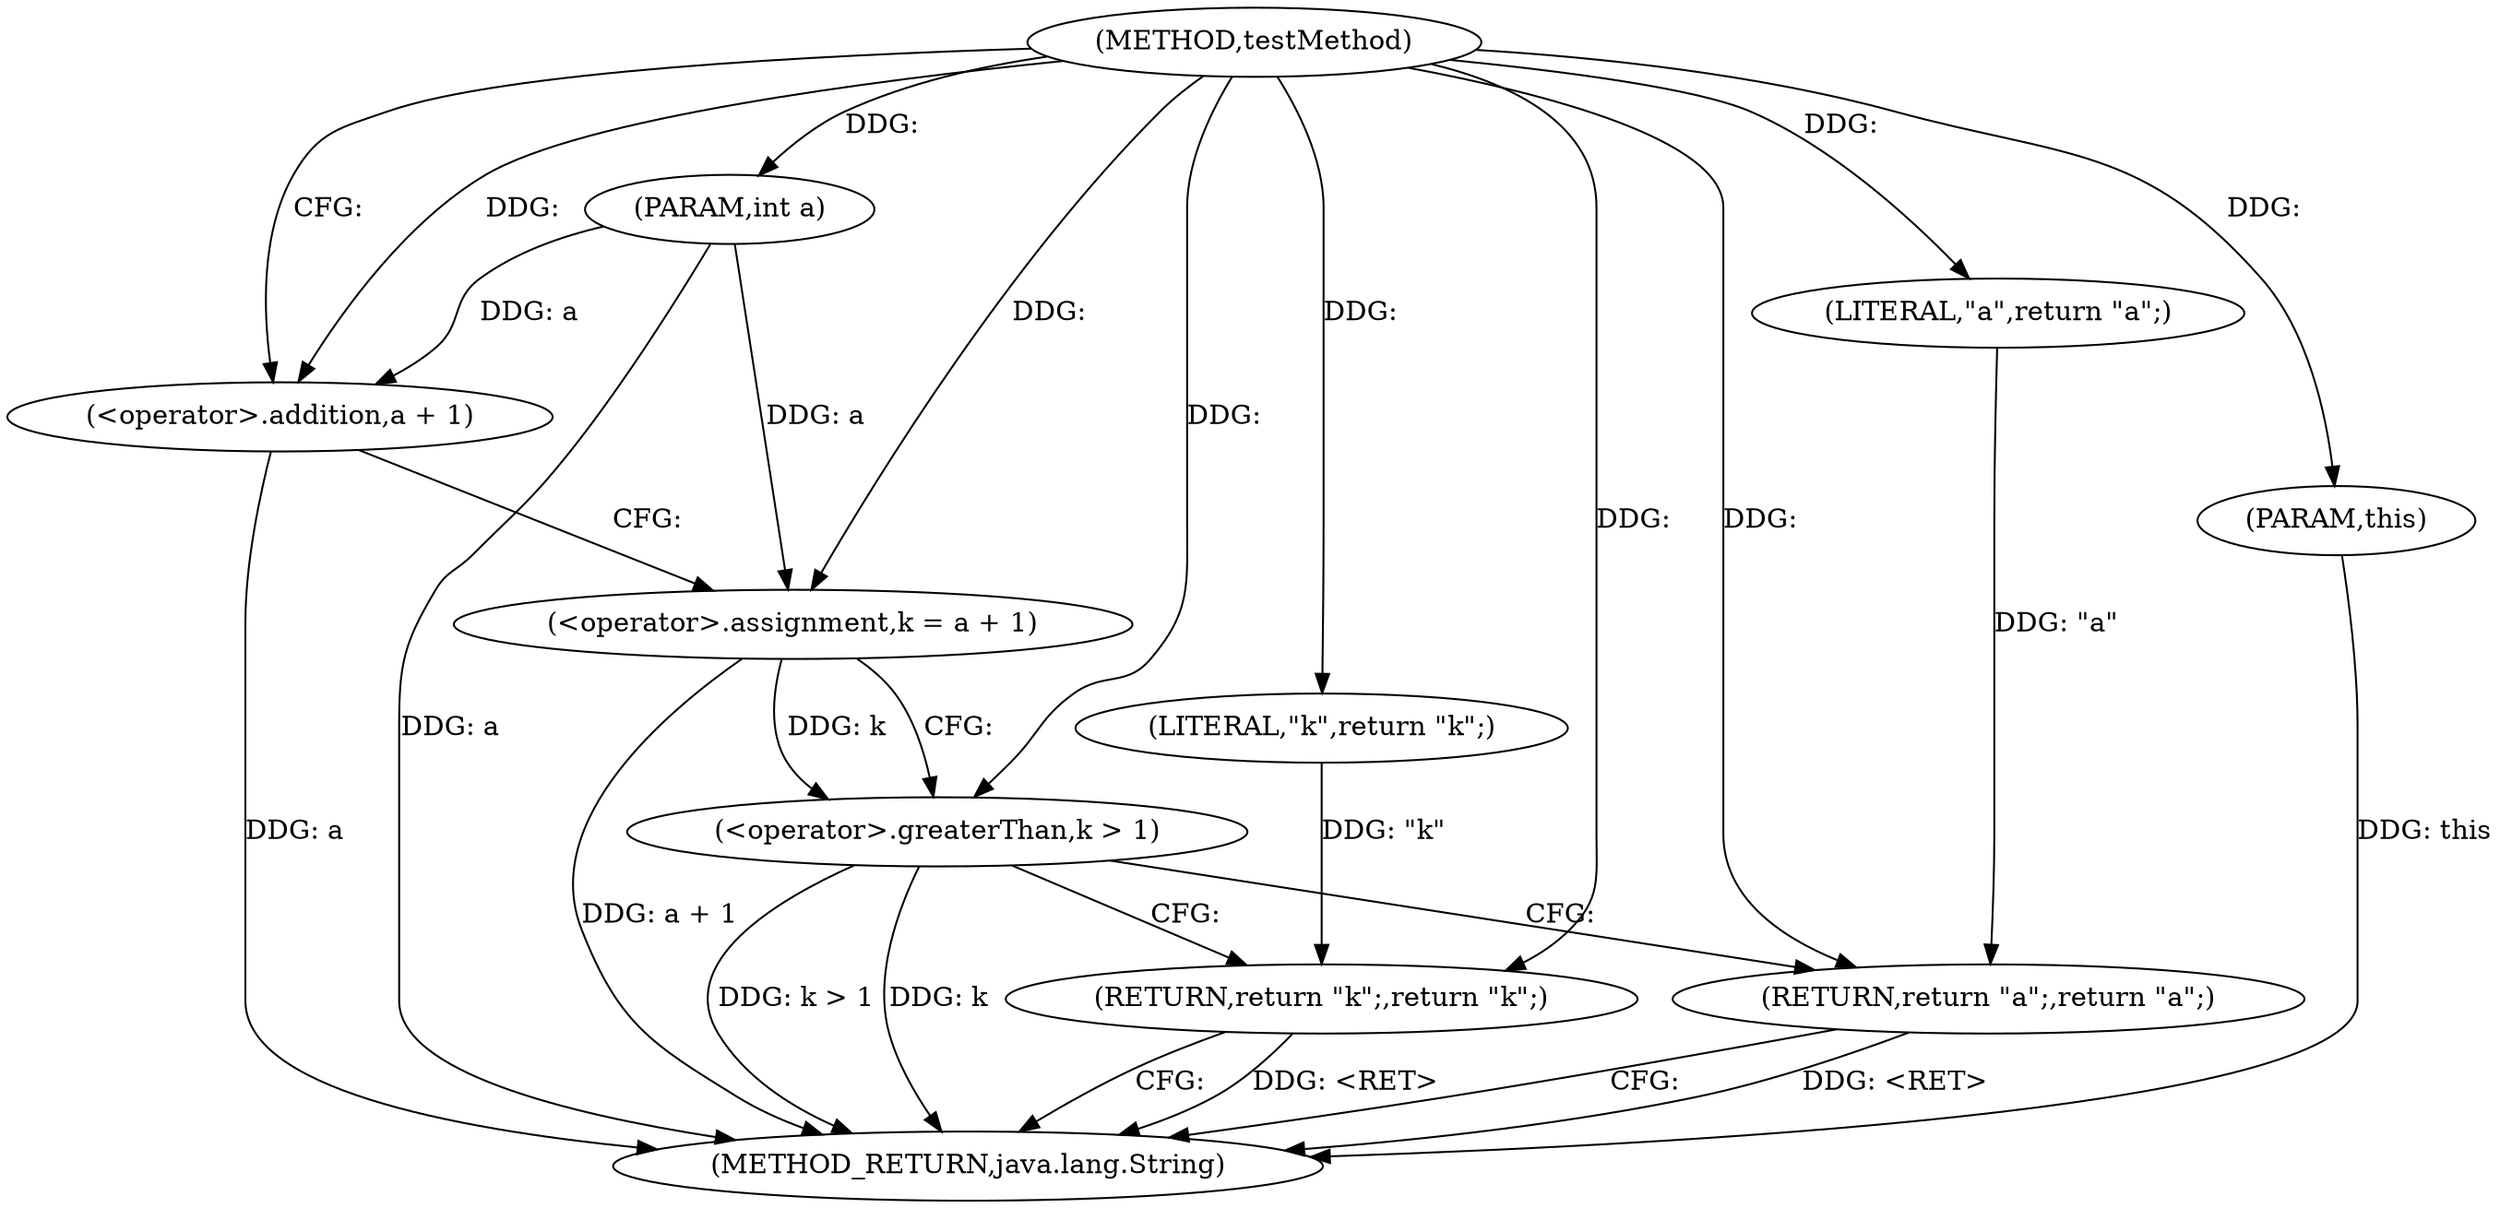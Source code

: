 digraph "testMethod" {  
"1000106" [label = "(<operator>.assignment,k = a + 1)" ]
"1000108" [label = "(<operator>.addition,a + 1)" ]
"1000112" [label = "(<operator>.greaterThan,k > 1)" ]
"1000116" [label = "(RETURN,return \"k\";,return \"k\";)" ]
"1000120" [label = "(RETURN,return \"a\";,return \"a\";)" ]
"1000101" [label = "(METHOD,testMethod)" ]
"1000122" [label = "(METHOD_RETURN,java.lang.String)" ]
"1000102" [label = "(PARAM,this)" ]
"1000103" [label = "(PARAM,int a)" ]
"1000117" [label = "(LITERAL,\"k\",return \"k\";)" ]
"1000121" [label = "(LITERAL,\"a\",return \"a\";)" ]
  "1000106" -> "1000112"  [ label = "CFG: "] 
  "1000108" -> "1000106"  [ label = "CFG: "] 
  "1000112" -> "1000116"  [ label = "CFG: "] 
  "1000112" -> "1000120"  [ label = "CFG: "] 
  "1000116" -> "1000122"  [ label = "CFG: "] 
  "1000120" -> "1000122"  [ label = "CFG: "] 
  "1000101" -> "1000108"  [ label = "CFG: "] 
  "1000116" -> "1000122"  [ label = "DDG: <RET>"] 
  "1000102" -> "1000122"  [ label = "DDG: this"] 
  "1000103" -> "1000122"  [ label = "DDG: a"] 
  "1000108" -> "1000122"  [ label = "DDG: a"] 
  "1000106" -> "1000122"  [ label = "DDG: a + 1"] 
  "1000112" -> "1000122"  [ label = "DDG: k"] 
  "1000112" -> "1000122"  [ label = "DDG: k > 1"] 
  "1000120" -> "1000122"  [ label = "DDG: <RET>"] 
  "1000101" -> "1000102"  [ label = "DDG: "] 
  "1000101" -> "1000103"  [ label = "DDG: "] 
  "1000101" -> "1000106"  [ label = "DDG: "] 
  "1000103" -> "1000106"  [ label = "DDG: a"] 
  "1000103" -> "1000108"  [ label = "DDG: a"] 
  "1000101" -> "1000108"  [ label = "DDG: "] 
  "1000106" -> "1000112"  [ label = "DDG: k"] 
  "1000101" -> "1000112"  [ label = "DDG: "] 
  "1000117" -> "1000116"  [ label = "DDG: \"k\""] 
  "1000101" -> "1000116"  [ label = "DDG: "] 
  "1000101" -> "1000117"  [ label = "DDG: "] 
  "1000121" -> "1000120"  [ label = "DDG: \"a\""] 
  "1000101" -> "1000120"  [ label = "DDG: "] 
  "1000101" -> "1000121"  [ label = "DDG: "] 
}